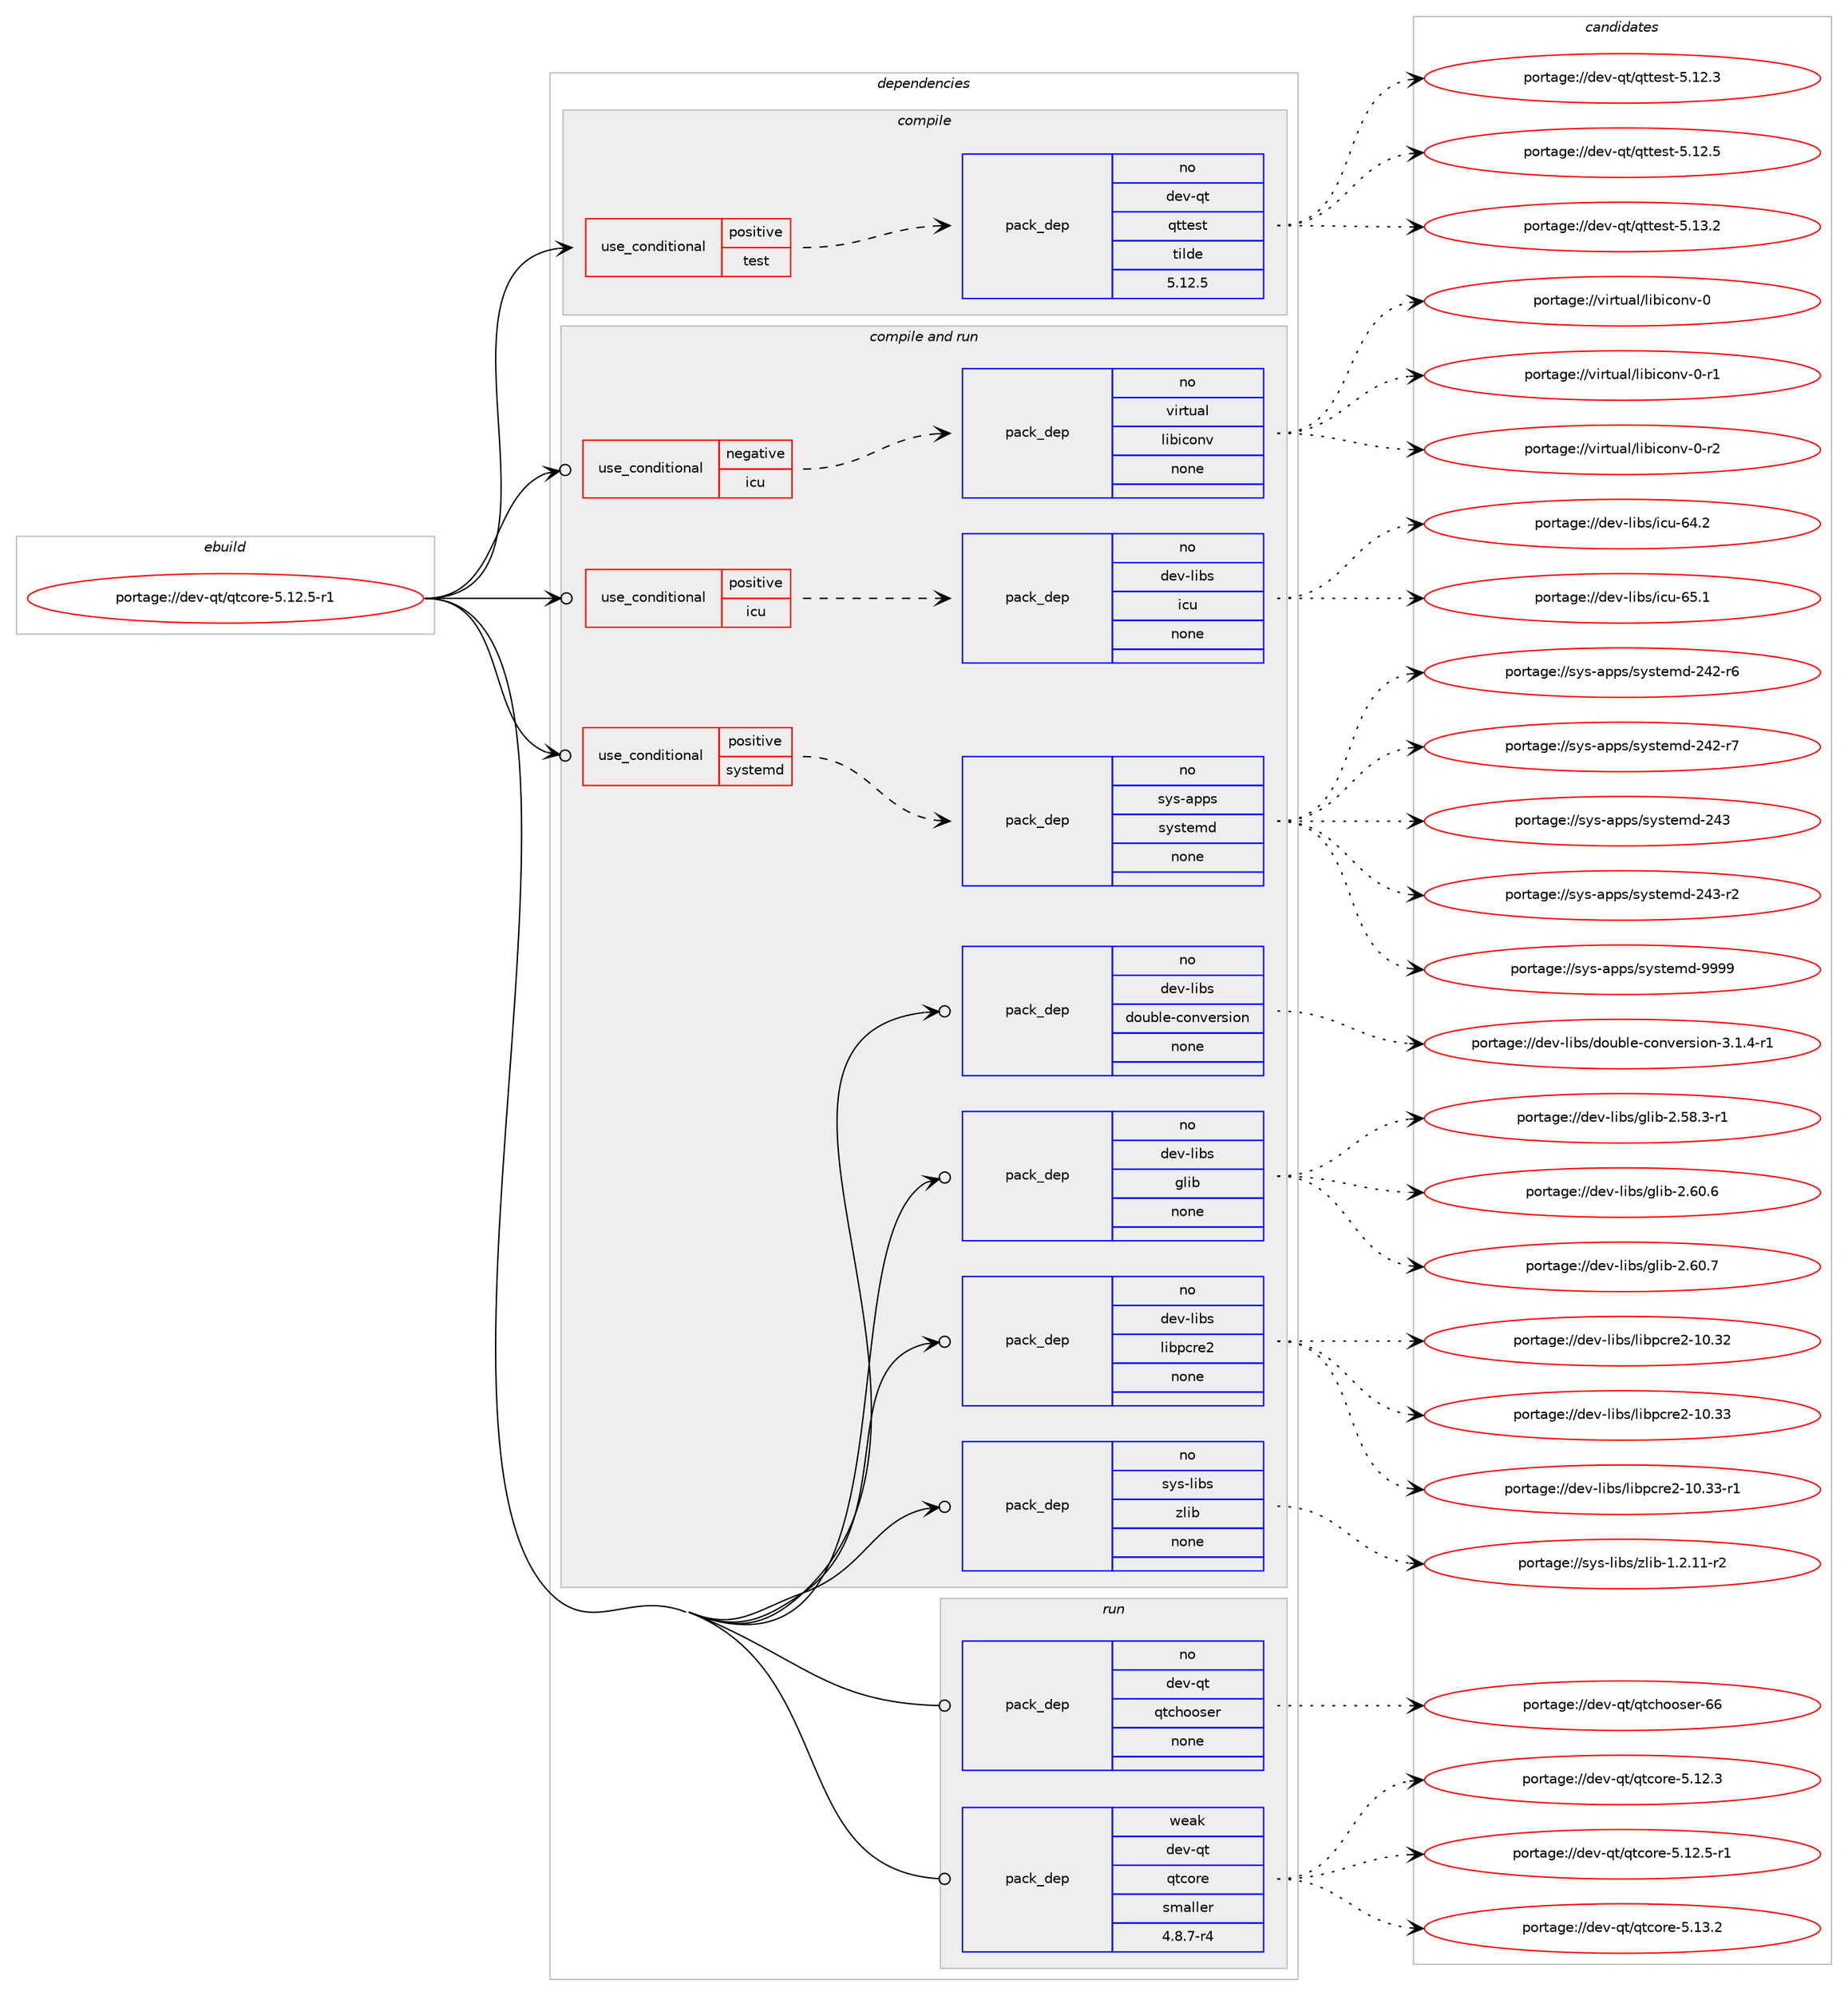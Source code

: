 digraph prolog {

# *************
# Graph options
# *************

newrank=true;
concentrate=true;
compound=true;
graph [rankdir=LR,fontname=Helvetica,fontsize=10,ranksep=1.5];#, ranksep=2.5, nodesep=0.2];
edge  [arrowhead=vee];
node  [fontname=Helvetica,fontsize=10];

# **********
# The ebuild
# **********

subgraph cluster_leftcol {
color=gray;
rank=same;
label=<<i>ebuild</i>>;
id [label="portage://dev-qt/qtcore-5.12.5-r1", color=red, width=4, href="../dev-qt/qtcore-5.12.5-r1.svg"];
}

# ****************
# The dependencies
# ****************

subgraph cluster_midcol {
color=gray;
label=<<i>dependencies</i>>;
subgraph cluster_compile {
fillcolor="#eeeeee";
style=filled;
label=<<i>compile</i>>;
subgraph cond41496 {
dependency181196 [label=<<TABLE BORDER="0" CELLBORDER="1" CELLSPACING="0" CELLPADDING="4"><TR><TD ROWSPAN="3" CELLPADDING="10">use_conditional</TD></TR><TR><TD>positive</TD></TR><TR><TD>test</TD></TR></TABLE>>, shape=none, color=red];
subgraph pack136288 {
dependency181197 [label=<<TABLE BORDER="0" CELLBORDER="1" CELLSPACING="0" CELLPADDING="4" WIDTH="220"><TR><TD ROWSPAN="6" CELLPADDING="30">pack_dep</TD></TR><TR><TD WIDTH="110">no</TD></TR><TR><TD>dev-qt</TD></TR><TR><TD>qttest</TD></TR><TR><TD>tilde</TD></TR><TR><TD>5.12.5</TD></TR></TABLE>>, shape=none, color=blue];
}
dependency181196:e -> dependency181197:w [weight=20,style="dashed",arrowhead="vee"];
}
id:e -> dependency181196:w [weight=20,style="solid",arrowhead="vee"];
}
subgraph cluster_compileandrun {
fillcolor="#eeeeee";
style=filled;
label=<<i>compile and run</i>>;
subgraph cond41497 {
dependency181198 [label=<<TABLE BORDER="0" CELLBORDER="1" CELLSPACING="0" CELLPADDING="4"><TR><TD ROWSPAN="3" CELLPADDING="10">use_conditional</TD></TR><TR><TD>negative</TD></TR><TR><TD>icu</TD></TR></TABLE>>, shape=none, color=red];
subgraph pack136289 {
dependency181199 [label=<<TABLE BORDER="0" CELLBORDER="1" CELLSPACING="0" CELLPADDING="4" WIDTH="220"><TR><TD ROWSPAN="6" CELLPADDING="30">pack_dep</TD></TR><TR><TD WIDTH="110">no</TD></TR><TR><TD>virtual</TD></TR><TR><TD>libiconv</TD></TR><TR><TD>none</TD></TR><TR><TD></TD></TR></TABLE>>, shape=none, color=blue];
}
dependency181198:e -> dependency181199:w [weight=20,style="dashed",arrowhead="vee"];
}
id:e -> dependency181198:w [weight=20,style="solid",arrowhead="odotvee"];
subgraph cond41498 {
dependency181200 [label=<<TABLE BORDER="0" CELLBORDER="1" CELLSPACING="0" CELLPADDING="4"><TR><TD ROWSPAN="3" CELLPADDING="10">use_conditional</TD></TR><TR><TD>positive</TD></TR><TR><TD>icu</TD></TR></TABLE>>, shape=none, color=red];
subgraph pack136290 {
dependency181201 [label=<<TABLE BORDER="0" CELLBORDER="1" CELLSPACING="0" CELLPADDING="4" WIDTH="220"><TR><TD ROWSPAN="6" CELLPADDING="30">pack_dep</TD></TR><TR><TD WIDTH="110">no</TD></TR><TR><TD>dev-libs</TD></TR><TR><TD>icu</TD></TR><TR><TD>none</TD></TR><TR><TD></TD></TR></TABLE>>, shape=none, color=blue];
}
dependency181200:e -> dependency181201:w [weight=20,style="dashed",arrowhead="vee"];
}
id:e -> dependency181200:w [weight=20,style="solid",arrowhead="odotvee"];
subgraph cond41499 {
dependency181202 [label=<<TABLE BORDER="0" CELLBORDER="1" CELLSPACING="0" CELLPADDING="4"><TR><TD ROWSPAN="3" CELLPADDING="10">use_conditional</TD></TR><TR><TD>positive</TD></TR><TR><TD>systemd</TD></TR></TABLE>>, shape=none, color=red];
subgraph pack136291 {
dependency181203 [label=<<TABLE BORDER="0" CELLBORDER="1" CELLSPACING="0" CELLPADDING="4" WIDTH="220"><TR><TD ROWSPAN="6" CELLPADDING="30">pack_dep</TD></TR><TR><TD WIDTH="110">no</TD></TR><TR><TD>sys-apps</TD></TR><TR><TD>systemd</TD></TR><TR><TD>none</TD></TR><TR><TD></TD></TR></TABLE>>, shape=none, color=blue];
}
dependency181202:e -> dependency181203:w [weight=20,style="dashed",arrowhead="vee"];
}
id:e -> dependency181202:w [weight=20,style="solid",arrowhead="odotvee"];
subgraph pack136292 {
dependency181204 [label=<<TABLE BORDER="0" CELLBORDER="1" CELLSPACING="0" CELLPADDING="4" WIDTH="220"><TR><TD ROWSPAN="6" CELLPADDING="30">pack_dep</TD></TR><TR><TD WIDTH="110">no</TD></TR><TR><TD>dev-libs</TD></TR><TR><TD>double-conversion</TD></TR><TR><TD>none</TD></TR><TR><TD></TD></TR></TABLE>>, shape=none, color=blue];
}
id:e -> dependency181204:w [weight=20,style="solid",arrowhead="odotvee"];
subgraph pack136293 {
dependency181205 [label=<<TABLE BORDER="0" CELLBORDER="1" CELLSPACING="0" CELLPADDING="4" WIDTH="220"><TR><TD ROWSPAN="6" CELLPADDING="30">pack_dep</TD></TR><TR><TD WIDTH="110">no</TD></TR><TR><TD>dev-libs</TD></TR><TR><TD>glib</TD></TR><TR><TD>none</TD></TR><TR><TD></TD></TR></TABLE>>, shape=none, color=blue];
}
id:e -> dependency181205:w [weight=20,style="solid",arrowhead="odotvee"];
subgraph pack136294 {
dependency181206 [label=<<TABLE BORDER="0" CELLBORDER="1" CELLSPACING="0" CELLPADDING="4" WIDTH="220"><TR><TD ROWSPAN="6" CELLPADDING="30">pack_dep</TD></TR><TR><TD WIDTH="110">no</TD></TR><TR><TD>dev-libs</TD></TR><TR><TD>libpcre2</TD></TR><TR><TD>none</TD></TR><TR><TD></TD></TR></TABLE>>, shape=none, color=blue];
}
id:e -> dependency181206:w [weight=20,style="solid",arrowhead="odotvee"];
subgraph pack136295 {
dependency181207 [label=<<TABLE BORDER="0" CELLBORDER="1" CELLSPACING="0" CELLPADDING="4" WIDTH="220"><TR><TD ROWSPAN="6" CELLPADDING="30">pack_dep</TD></TR><TR><TD WIDTH="110">no</TD></TR><TR><TD>sys-libs</TD></TR><TR><TD>zlib</TD></TR><TR><TD>none</TD></TR><TR><TD></TD></TR></TABLE>>, shape=none, color=blue];
}
id:e -> dependency181207:w [weight=20,style="solid",arrowhead="odotvee"];
}
subgraph cluster_run {
fillcolor="#eeeeee";
style=filled;
label=<<i>run</i>>;
subgraph pack136296 {
dependency181208 [label=<<TABLE BORDER="0" CELLBORDER="1" CELLSPACING="0" CELLPADDING="4" WIDTH="220"><TR><TD ROWSPAN="6" CELLPADDING="30">pack_dep</TD></TR><TR><TD WIDTH="110">no</TD></TR><TR><TD>dev-qt</TD></TR><TR><TD>qtchooser</TD></TR><TR><TD>none</TD></TR><TR><TD></TD></TR></TABLE>>, shape=none, color=blue];
}
id:e -> dependency181208:w [weight=20,style="solid",arrowhead="odot"];
subgraph pack136297 {
dependency181209 [label=<<TABLE BORDER="0" CELLBORDER="1" CELLSPACING="0" CELLPADDING="4" WIDTH="220"><TR><TD ROWSPAN="6" CELLPADDING="30">pack_dep</TD></TR><TR><TD WIDTH="110">weak</TD></TR><TR><TD>dev-qt</TD></TR><TR><TD>qtcore</TD></TR><TR><TD>smaller</TD></TR><TR><TD>4.8.7-r4</TD></TR></TABLE>>, shape=none, color=blue];
}
id:e -> dependency181209:w [weight=20,style="solid",arrowhead="odot"];
}
}

# **************
# The candidates
# **************

subgraph cluster_choices {
rank=same;
color=gray;
label=<<i>candidates</i>>;

subgraph choice136288 {
color=black;
nodesep=1;
choiceportage100101118451131164711311611610111511645534649504651 [label="portage://dev-qt/qttest-5.12.3", color=red, width=4,href="../dev-qt/qttest-5.12.3.svg"];
choiceportage100101118451131164711311611610111511645534649504653 [label="portage://dev-qt/qttest-5.12.5", color=red, width=4,href="../dev-qt/qttest-5.12.5.svg"];
choiceportage100101118451131164711311611610111511645534649514650 [label="portage://dev-qt/qttest-5.13.2", color=red, width=4,href="../dev-qt/qttest-5.13.2.svg"];
dependency181197:e -> choiceportage100101118451131164711311611610111511645534649504651:w [style=dotted,weight="100"];
dependency181197:e -> choiceportage100101118451131164711311611610111511645534649504653:w [style=dotted,weight="100"];
dependency181197:e -> choiceportage100101118451131164711311611610111511645534649514650:w [style=dotted,weight="100"];
}
subgraph choice136289 {
color=black;
nodesep=1;
choiceportage118105114116117971084710810598105991111101184548 [label="portage://virtual/libiconv-0", color=red, width=4,href="../virtual/libiconv-0.svg"];
choiceportage1181051141161179710847108105981059911111011845484511449 [label="portage://virtual/libiconv-0-r1", color=red, width=4,href="../virtual/libiconv-0-r1.svg"];
choiceportage1181051141161179710847108105981059911111011845484511450 [label="portage://virtual/libiconv-0-r2", color=red, width=4,href="../virtual/libiconv-0-r2.svg"];
dependency181199:e -> choiceportage118105114116117971084710810598105991111101184548:w [style=dotted,weight="100"];
dependency181199:e -> choiceportage1181051141161179710847108105981059911111011845484511449:w [style=dotted,weight="100"];
dependency181199:e -> choiceportage1181051141161179710847108105981059911111011845484511450:w [style=dotted,weight="100"];
}
subgraph choice136290 {
color=black;
nodesep=1;
choiceportage100101118451081059811547105991174554524650 [label="portage://dev-libs/icu-64.2", color=red, width=4,href="../dev-libs/icu-64.2.svg"];
choiceportage100101118451081059811547105991174554534649 [label="portage://dev-libs/icu-65.1", color=red, width=4,href="../dev-libs/icu-65.1.svg"];
dependency181201:e -> choiceportage100101118451081059811547105991174554524650:w [style=dotted,weight="100"];
dependency181201:e -> choiceportage100101118451081059811547105991174554534649:w [style=dotted,weight="100"];
}
subgraph choice136291 {
color=black;
nodesep=1;
choiceportage115121115459711211211547115121115116101109100455052504511454 [label="portage://sys-apps/systemd-242-r6", color=red, width=4,href="../sys-apps/systemd-242-r6.svg"];
choiceportage115121115459711211211547115121115116101109100455052504511455 [label="portage://sys-apps/systemd-242-r7", color=red, width=4,href="../sys-apps/systemd-242-r7.svg"];
choiceportage11512111545971121121154711512111511610110910045505251 [label="portage://sys-apps/systemd-243", color=red, width=4,href="../sys-apps/systemd-243.svg"];
choiceportage115121115459711211211547115121115116101109100455052514511450 [label="portage://sys-apps/systemd-243-r2", color=red, width=4,href="../sys-apps/systemd-243-r2.svg"];
choiceportage1151211154597112112115471151211151161011091004557575757 [label="portage://sys-apps/systemd-9999", color=red, width=4,href="../sys-apps/systemd-9999.svg"];
dependency181203:e -> choiceportage115121115459711211211547115121115116101109100455052504511454:w [style=dotted,weight="100"];
dependency181203:e -> choiceportage115121115459711211211547115121115116101109100455052504511455:w [style=dotted,weight="100"];
dependency181203:e -> choiceportage11512111545971121121154711512111511610110910045505251:w [style=dotted,weight="100"];
dependency181203:e -> choiceportage115121115459711211211547115121115116101109100455052514511450:w [style=dotted,weight="100"];
dependency181203:e -> choiceportage1151211154597112112115471151211151161011091004557575757:w [style=dotted,weight="100"];
}
subgraph choice136292 {
color=black;
nodesep=1;
choiceportage1001011184510810598115471001111179810810145991111101181011141151051111104551464946524511449 [label="portage://dev-libs/double-conversion-3.1.4-r1", color=red, width=4,href="../dev-libs/double-conversion-3.1.4-r1.svg"];
dependency181204:e -> choiceportage1001011184510810598115471001111179810810145991111101181011141151051111104551464946524511449:w [style=dotted,weight="100"];
}
subgraph choice136293 {
color=black;
nodesep=1;
choiceportage10010111845108105981154710310810598455046535646514511449 [label="portage://dev-libs/glib-2.58.3-r1", color=red, width=4,href="../dev-libs/glib-2.58.3-r1.svg"];
choiceportage1001011184510810598115471031081059845504654484654 [label="portage://dev-libs/glib-2.60.6", color=red, width=4,href="../dev-libs/glib-2.60.6.svg"];
choiceportage1001011184510810598115471031081059845504654484655 [label="portage://dev-libs/glib-2.60.7", color=red, width=4,href="../dev-libs/glib-2.60.7.svg"];
dependency181205:e -> choiceportage10010111845108105981154710310810598455046535646514511449:w [style=dotted,weight="100"];
dependency181205:e -> choiceportage1001011184510810598115471031081059845504654484654:w [style=dotted,weight="100"];
dependency181205:e -> choiceportage1001011184510810598115471031081059845504654484655:w [style=dotted,weight="100"];
}
subgraph choice136294 {
color=black;
nodesep=1;
choiceportage100101118451081059811547108105981129911410150454948465150 [label="portage://dev-libs/libpcre2-10.32", color=red, width=4,href="../dev-libs/libpcre2-10.32.svg"];
choiceportage100101118451081059811547108105981129911410150454948465151 [label="portage://dev-libs/libpcre2-10.33", color=red, width=4,href="../dev-libs/libpcre2-10.33.svg"];
choiceportage1001011184510810598115471081059811299114101504549484651514511449 [label="portage://dev-libs/libpcre2-10.33-r1", color=red, width=4,href="../dev-libs/libpcre2-10.33-r1.svg"];
dependency181206:e -> choiceportage100101118451081059811547108105981129911410150454948465150:w [style=dotted,weight="100"];
dependency181206:e -> choiceportage100101118451081059811547108105981129911410150454948465151:w [style=dotted,weight="100"];
dependency181206:e -> choiceportage1001011184510810598115471081059811299114101504549484651514511449:w [style=dotted,weight="100"];
}
subgraph choice136295 {
color=black;
nodesep=1;
choiceportage11512111545108105981154712210810598454946504649494511450 [label="portage://sys-libs/zlib-1.2.11-r2", color=red, width=4,href="../sys-libs/zlib-1.2.11-r2.svg"];
dependency181207:e -> choiceportage11512111545108105981154712210810598454946504649494511450:w [style=dotted,weight="100"];
}
subgraph choice136296 {
color=black;
nodesep=1;
choiceportage100101118451131164711311699104111111115101114455454 [label="portage://dev-qt/qtchooser-66", color=red, width=4,href="../dev-qt/qtchooser-66.svg"];
dependency181208:e -> choiceportage100101118451131164711311699104111111115101114455454:w [style=dotted,weight="100"];
}
subgraph choice136297 {
color=black;
nodesep=1;
choiceportage10010111845113116471131169911111410145534649504651 [label="portage://dev-qt/qtcore-5.12.3", color=red, width=4,href="../dev-qt/qtcore-5.12.3.svg"];
choiceportage100101118451131164711311699111114101455346495046534511449 [label="portage://dev-qt/qtcore-5.12.5-r1", color=red, width=4,href="../dev-qt/qtcore-5.12.5-r1.svg"];
choiceportage10010111845113116471131169911111410145534649514650 [label="portage://dev-qt/qtcore-5.13.2", color=red, width=4,href="../dev-qt/qtcore-5.13.2.svg"];
dependency181209:e -> choiceportage10010111845113116471131169911111410145534649504651:w [style=dotted,weight="100"];
dependency181209:e -> choiceportage100101118451131164711311699111114101455346495046534511449:w [style=dotted,weight="100"];
dependency181209:e -> choiceportage10010111845113116471131169911111410145534649514650:w [style=dotted,weight="100"];
}
}

}

